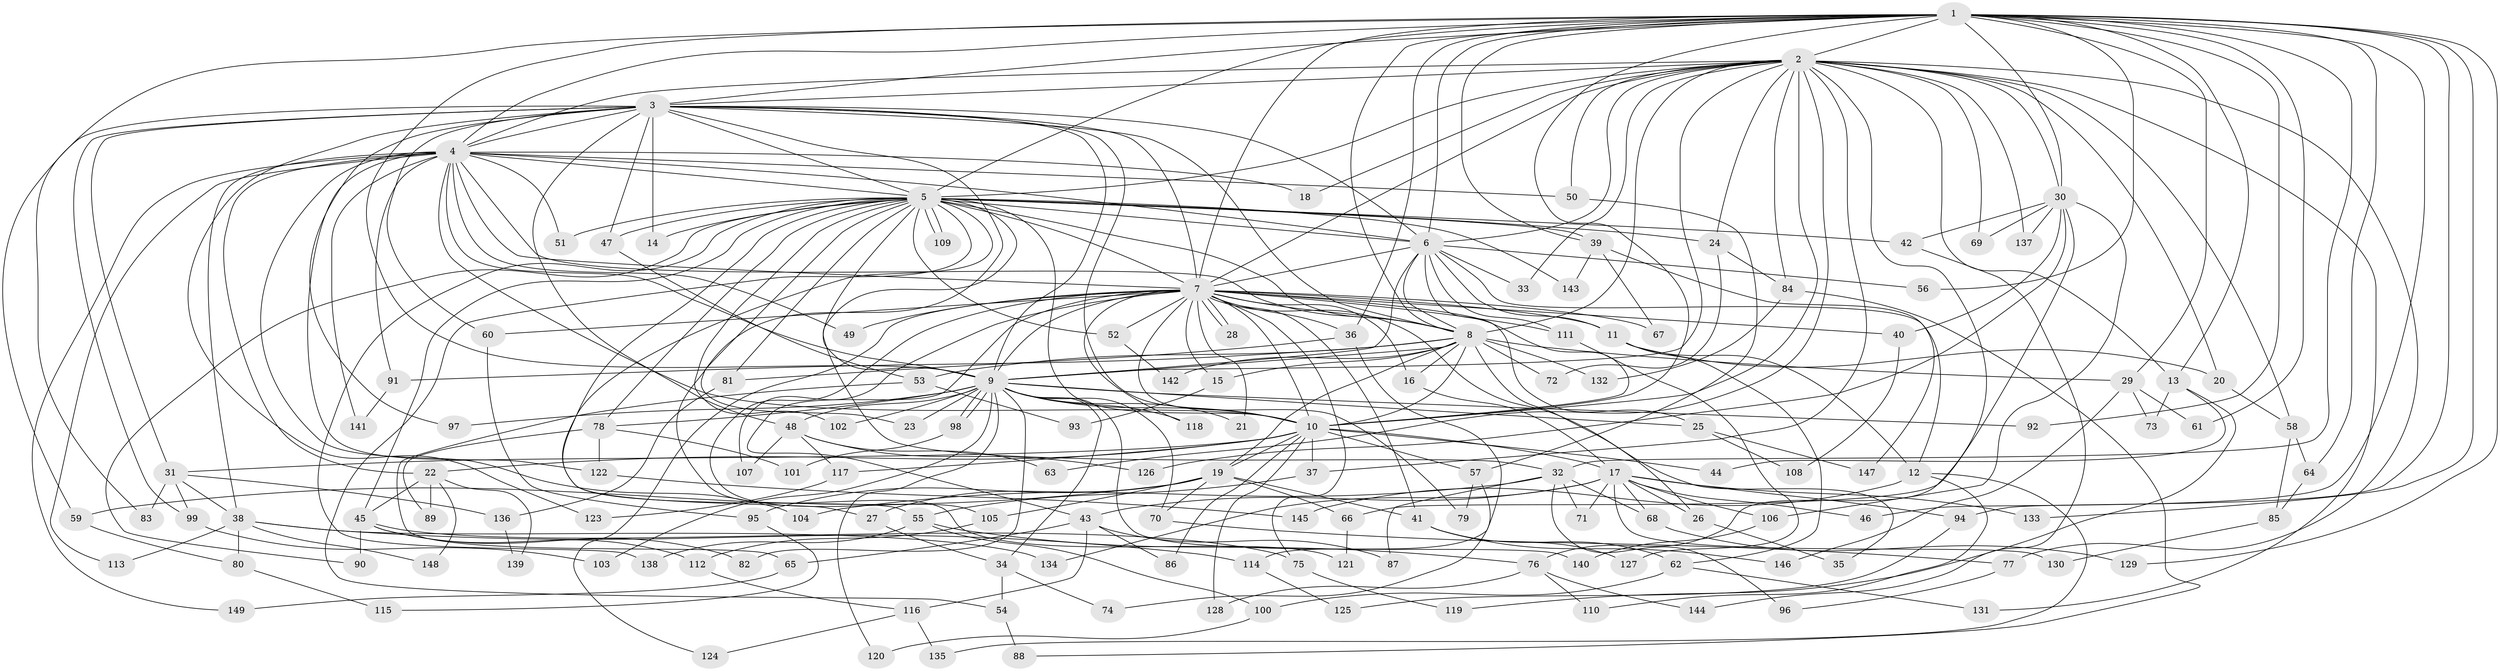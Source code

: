// coarse degree distribution, {22: 0.009615384615384616, 24: 0.009615384615384616, 18: 0.019230769230769232, 17: 0.009615384615384616, 25: 0.009615384615384616, 13: 0.009615384615384616, 42: 0.009615384615384616, 19: 0.009615384615384616, 5: 0.08653846153846154, 3: 0.25, 12: 0.009615384615384616, 2: 0.3942307692307692, 9: 0.009615384615384616, 1: 0.019230769230769232, 6: 0.028846153846153848, 4: 0.07692307692307693, 8: 0.019230769230769232, 7: 0.019230769230769232}
// Generated by graph-tools (version 1.1) at 2025/17/03/04/25 18:17:35]
// undirected, 149 vertices, 323 edges
graph export_dot {
graph [start="1"]
  node [color=gray90,style=filled];
  1;
  2;
  3;
  4;
  5;
  6;
  7;
  8;
  9;
  10;
  11;
  12;
  13;
  14;
  15;
  16;
  17;
  18;
  19;
  20;
  21;
  22;
  23;
  24;
  25;
  26;
  27;
  28;
  29;
  30;
  31;
  32;
  33;
  34;
  35;
  36;
  37;
  38;
  39;
  40;
  41;
  42;
  43;
  44;
  45;
  46;
  47;
  48;
  49;
  50;
  51;
  52;
  53;
  54;
  55;
  56;
  57;
  58;
  59;
  60;
  61;
  62;
  63;
  64;
  65;
  66;
  67;
  68;
  69;
  70;
  71;
  72;
  73;
  74;
  75;
  76;
  77;
  78;
  79;
  80;
  81;
  82;
  83;
  84;
  85;
  86;
  87;
  88;
  89;
  90;
  91;
  92;
  93;
  94;
  95;
  96;
  97;
  98;
  99;
  100;
  101;
  102;
  103;
  104;
  105;
  106;
  107;
  108;
  109;
  110;
  111;
  112;
  113;
  114;
  115;
  116;
  117;
  118;
  119;
  120;
  121;
  122;
  123;
  124;
  125;
  126;
  127;
  128;
  129;
  130;
  131;
  132;
  133;
  134;
  135;
  136;
  137;
  138;
  139;
  140;
  141;
  142;
  143;
  144;
  145;
  146;
  147;
  148;
  149;
  1 -- 2;
  1 -- 3;
  1 -- 4;
  1 -- 5;
  1 -- 6;
  1 -- 7;
  1 -- 8;
  1 -- 9;
  1 -- 10;
  1 -- 13;
  1 -- 29;
  1 -- 30;
  1 -- 32;
  1 -- 36;
  1 -- 39;
  1 -- 46;
  1 -- 56;
  1 -- 59;
  1 -- 61;
  1 -- 64;
  1 -- 92;
  1 -- 94;
  1 -- 129;
  1 -- 133;
  2 -- 3;
  2 -- 4;
  2 -- 5;
  2 -- 6;
  2 -- 7;
  2 -- 8;
  2 -- 9;
  2 -- 10;
  2 -- 13;
  2 -- 18;
  2 -- 20;
  2 -- 24;
  2 -- 30;
  2 -- 33;
  2 -- 37;
  2 -- 50;
  2 -- 58;
  2 -- 63;
  2 -- 69;
  2 -- 76;
  2 -- 77;
  2 -- 84;
  2 -- 131;
  2 -- 137;
  3 -- 4;
  3 -- 5;
  3 -- 6;
  3 -- 7;
  3 -- 8;
  3 -- 9;
  3 -- 10;
  3 -- 14;
  3 -- 31;
  3 -- 47;
  3 -- 48;
  3 -- 60;
  3 -- 83;
  3 -- 97;
  3 -- 99;
  3 -- 121;
  3 -- 123;
  4 -- 5;
  4 -- 6;
  4 -- 7;
  4 -- 8;
  4 -- 9;
  4 -- 10;
  4 -- 18;
  4 -- 22;
  4 -- 38;
  4 -- 49;
  4 -- 50;
  4 -- 51;
  4 -- 91;
  4 -- 104;
  4 -- 113;
  4 -- 122;
  4 -- 141;
  4 -- 149;
  5 -- 6;
  5 -- 7;
  5 -- 8;
  5 -- 9;
  5 -- 10;
  5 -- 14;
  5 -- 23;
  5 -- 24;
  5 -- 27;
  5 -- 32;
  5 -- 39;
  5 -- 42;
  5 -- 45;
  5 -- 47;
  5 -- 51;
  5 -- 52;
  5 -- 54;
  5 -- 55;
  5 -- 78;
  5 -- 81;
  5 -- 90;
  5 -- 102;
  5 -- 109;
  5 -- 109;
  5 -- 138;
  5 -- 143;
  6 -- 7;
  6 -- 8;
  6 -- 9;
  6 -- 10;
  6 -- 11;
  6 -- 12;
  6 -- 33;
  6 -- 56;
  6 -- 111;
  7 -- 8;
  7 -- 9;
  7 -- 10;
  7 -- 11;
  7 -- 15;
  7 -- 16;
  7 -- 21;
  7 -- 25;
  7 -- 28;
  7 -- 28;
  7 -- 35;
  7 -- 36;
  7 -- 40;
  7 -- 41;
  7 -- 43;
  7 -- 49;
  7 -- 52;
  7 -- 60;
  7 -- 67;
  7 -- 75;
  7 -- 79;
  7 -- 105;
  7 -- 107;
  7 -- 111;
  7 -- 118;
  7 -- 124;
  8 -- 9;
  8 -- 10;
  8 -- 15;
  8 -- 16;
  8 -- 19;
  8 -- 26;
  8 -- 29;
  8 -- 53;
  8 -- 72;
  8 -- 91;
  8 -- 132;
  8 -- 142;
  9 -- 10;
  9 -- 21;
  9 -- 23;
  9 -- 25;
  9 -- 34;
  9 -- 48;
  9 -- 70;
  9 -- 78;
  9 -- 82;
  9 -- 92;
  9 -- 97;
  9 -- 98;
  9 -- 98;
  9 -- 102;
  9 -- 103;
  9 -- 118;
  9 -- 120;
  9 -- 140;
  10 -- 17;
  10 -- 19;
  10 -- 22;
  10 -- 31;
  10 -- 37;
  10 -- 44;
  10 -- 57;
  10 -- 86;
  10 -- 117;
  10 -- 128;
  11 -- 12;
  11 -- 20;
  11 -- 62;
  12 -- 110;
  12 -- 135;
  12 -- 145;
  13 -- 44;
  13 -- 73;
  13 -- 119;
  15 -- 93;
  16 -- 17;
  17 -- 26;
  17 -- 43;
  17 -- 46;
  17 -- 68;
  17 -- 71;
  17 -- 94;
  17 -- 106;
  17 -- 130;
  17 -- 133;
  17 -- 134;
  19 -- 27;
  19 -- 41;
  19 -- 59;
  19 -- 66;
  19 -- 70;
  19 -- 95;
  19 -- 105;
  20 -- 58;
  22 -- 45;
  22 -- 89;
  22 -- 139;
  22 -- 148;
  24 -- 72;
  24 -- 84;
  25 -- 108;
  25 -- 147;
  26 -- 35;
  27 -- 34;
  29 -- 61;
  29 -- 73;
  29 -- 146;
  30 -- 40;
  30 -- 42;
  30 -- 66;
  30 -- 69;
  30 -- 106;
  30 -- 126;
  30 -- 137;
  31 -- 38;
  31 -- 83;
  31 -- 99;
  31 -- 136;
  32 -- 68;
  32 -- 71;
  32 -- 87;
  32 -- 96;
  32 -- 104;
  34 -- 54;
  34 -- 74;
  36 -- 81;
  36 -- 114;
  37 -- 55;
  38 -- 80;
  38 -- 113;
  38 -- 114;
  38 -- 134;
  38 -- 148;
  39 -- 67;
  39 -- 143;
  39 -- 147;
  40 -- 108;
  41 -- 62;
  41 -- 127;
  41 -- 146;
  42 -- 144;
  43 -- 65;
  43 -- 86;
  43 -- 87;
  43 -- 116;
  45 -- 75;
  45 -- 82;
  45 -- 90;
  45 -- 112;
  47 -- 53;
  48 -- 63;
  48 -- 107;
  48 -- 117;
  48 -- 126;
  50 -- 57;
  52 -- 142;
  53 -- 65;
  53 -- 93;
  54 -- 88;
  55 -- 76;
  55 -- 100;
  55 -- 138;
  57 -- 74;
  57 -- 79;
  58 -- 64;
  58 -- 85;
  59 -- 80;
  60 -- 95;
  62 -- 100;
  62 -- 131;
  64 -- 85;
  65 -- 149;
  66 -- 121;
  68 -- 129;
  70 -- 77;
  75 -- 119;
  76 -- 110;
  76 -- 128;
  76 -- 144;
  77 -- 96;
  78 -- 89;
  78 -- 101;
  78 -- 122;
  80 -- 115;
  81 -- 136;
  84 -- 88;
  84 -- 132;
  85 -- 130;
  91 -- 141;
  94 -- 125;
  95 -- 115;
  98 -- 101;
  99 -- 103;
  100 -- 120;
  105 -- 112;
  106 -- 140;
  111 -- 127;
  112 -- 116;
  114 -- 125;
  116 -- 124;
  116 -- 135;
  117 -- 123;
  122 -- 145;
  136 -- 139;
}
